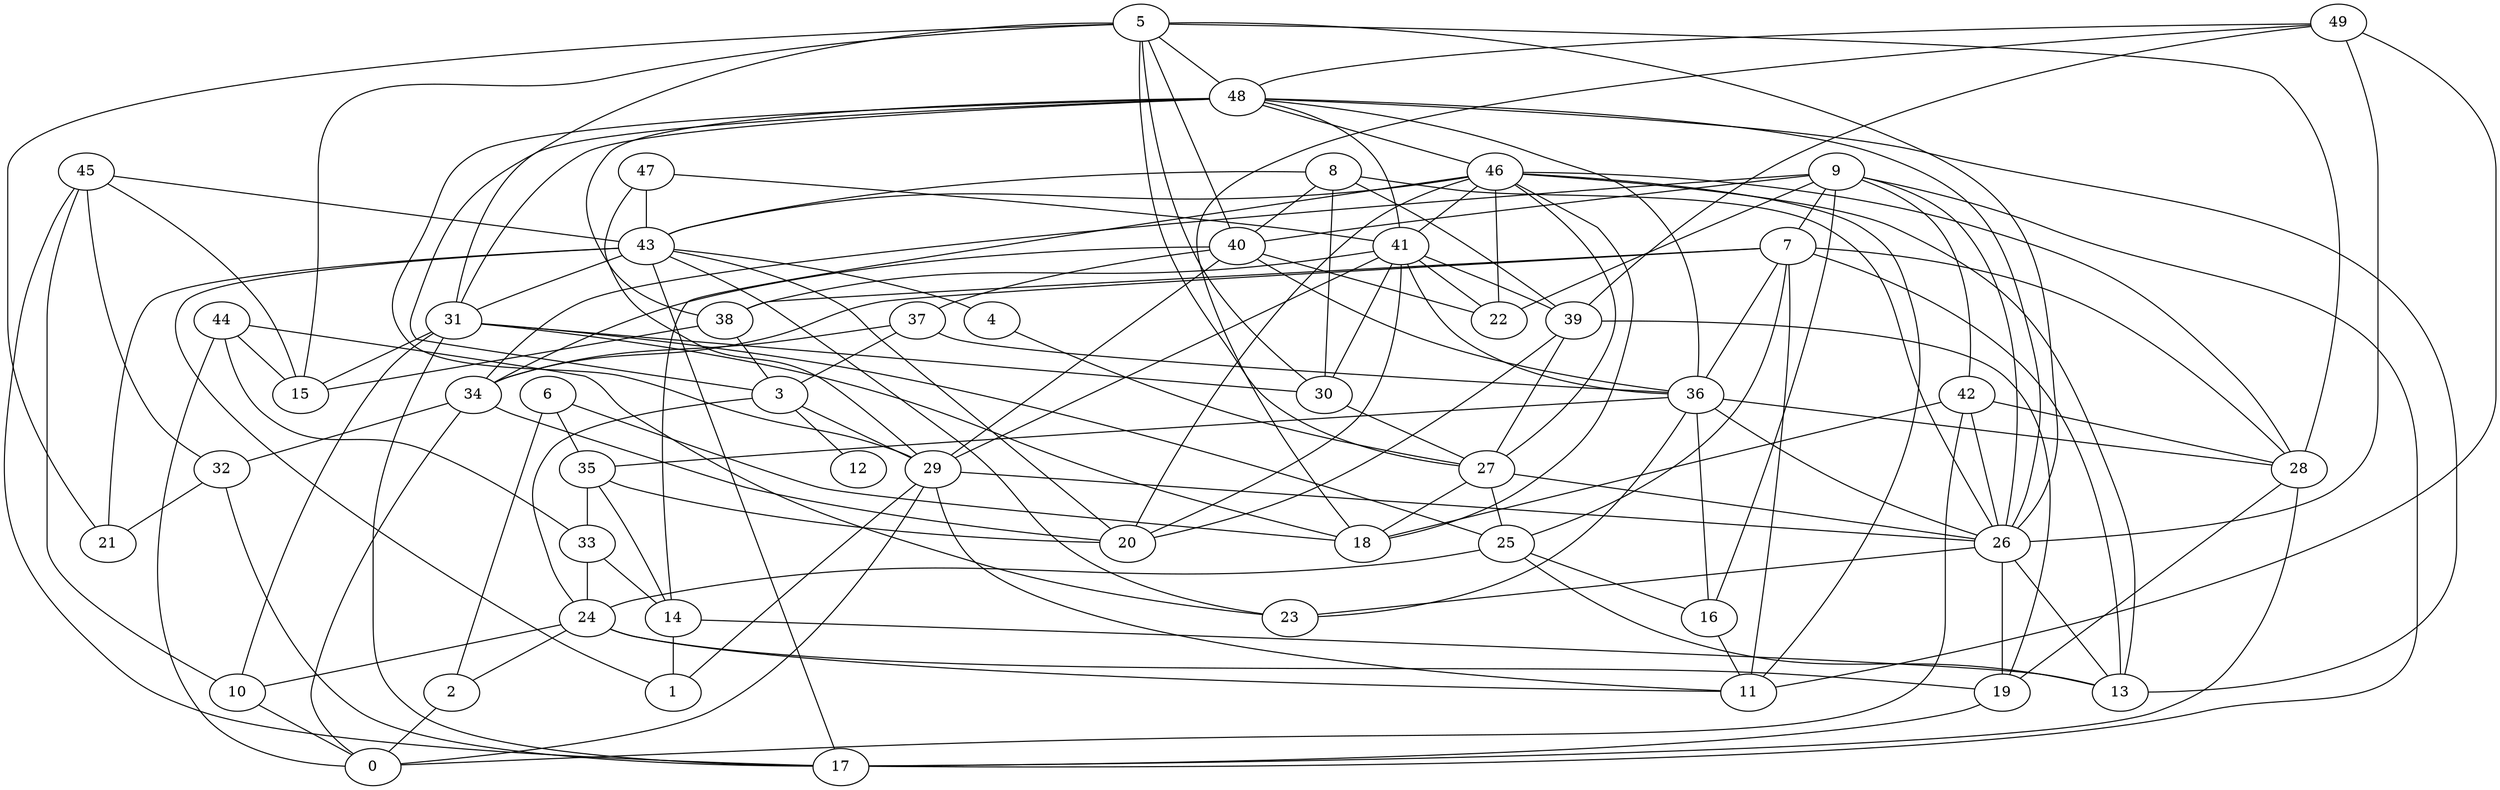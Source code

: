 digraph GG_graph {

subgraph G_graph {
edge [color = black]
"4" -> "27" [dir = none]
"33" -> "24" [dir = none]
"16" -> "11" [dir = none]
"47" -> "43" [dir = none]
"37" -> "3" [dir = none]
"2" -> "0" [dir = none]
"8" -> "30" [dir = none]
"10" -> "0" [dir = none]
"7" -> "25" [dir = none]
"7" -> "36" [dir = none]
"44" -> "0" [dir = none]
"48" -> "31" [dir = none]
"48" -> "13" [dir = none]
"48" -> "26" [dir = none]
"48" -> "29" [dir = none]
"48" -> "38" [dir = none]
"48" -> "3" [dir = none]
"48" -> "36" [dir = none]
"29" -> "0" [dir = none]
"29" -> "11" [dir = none]
"27" -> "26" [dir = none]
"35" -> "20" [dir = none]
"5" -> "21" [dir = none]
"5" -> "15" [dir = none]
"5" -> "48" [dir = none]
"36" -> "23" [dir = none]
"36" -> "35" [dir = none]
"36" -> "28" [dir = none]
"43" -> "1" [dir = none]
"43" -> "23" [dir = none]
"46" -> "14" [dir = none]
"46" -> "22" [dir = none]
"46" -> "28" [dir = none]
"32" -> "21" [dir = none]
"28" -> "19" [dir = none]
"41" -> "30" [dir = none]
"41" -> "38" [dir = none]
"49" -> "39" [dir = none]
"49" -> "18" [dir = none]
"49" -> "26" [dir = none]
"42" -> "26" [dir = none]
"9" -> "17" [dir = none]
"9" -> "40" [dir = none]
"9" -> "34" [dir = none]
"6" -> "18" [dir = none]
"45" -> "32" [dir = none]
"3" -> "12" [dir = none]
"34" -> "32" [dir = none]
"24" -> "11" [dir = none]
"44" -> "15" [dir = none]
"3" -> "24" [dir = none]
"29" -> "1" [dir = none]
"9" -> "26" [dir = none]
"7" -> "11" [dir = none]
"38" -> "15" [dir = none]
"9" -> "22" [dir = none]
"43" -> "4" [dir = none]
"7" -> "38" [dir = none]
"26" -> "23" [dir = none]
"5" -> "40" [dir = none]
"45" -> "15" [dir = none]
"25" -> "16" [dir = none]
"45" -> "17" [dir = none]
"9" -> "42" [dir = none]
"42" -> "28" [dir = none]
"39" -> "27" [dir = none]
"41" -> "36" [dir = none]
"25" -> "13" [dir = none]
"38" -> "3" [dir = none]
"42" -> "18" [dir = none]
"8" -> "26" [dir = none]
"27" -> "25" [dir = none]
"41" -> "22" [dir = none]
"46" -> "11" [dir = none]
"41" -> "20" [dir = none]
"7" -> "28" [dir = none]
"24" -> "10" [dir = none]
"46" -> "20" [dir = none]
"35" -> "33" [dir = none]
"37" -> "36" [dir = none]
"39" -> "20" [dir = none]
"19" -> "17" [dir = none]
"8" -> "43" [dir = none]
"40" -> "36" [dir = none]
"31" -> "30" [dir = none]
"34" -> "20" [dir = none]
"46" -> "27" [dir = none]
"40" -> "37" [dir = none]
"47" -> "41" [dir = none]
"32" -> "17" [dir = none]
"33" -> "14" [dir = none]
"44" -> "23" [dir = none]
"31" -> "15" [dir = none]
"46" -> "18" [dir = none]
"42" -> "0" [dir = none]
"40" -> "22" [dir = none]
"46" -> "43" [dir = none]
"7" -> "13" [dir = none]
"49" -> "48" [dir = none]
"5" -> "28" [dir = none]
"5" -> "26" [dir = none]
"25" -> "24" [dir = none]
"40" -> "29" [dir = none]
"26" -> "19" [dir = none]
"24" -> "19" [dir = none]
"34" -> "0" [dir = none]
"31" -> "18" [dir = none]
"47" -> "29" [dir = none]
"36" -> "26" [dir = none]
"5" -> "30" [dir = none]
"7" -> "34" [dir = none]
"43" -> "20" [dir = none]
"14" -> "13" [dir = none]
"46" -> "13" [dir = none]
"5" -> "27" [dir = none]
"28" -> "17" [dir = none]
"43" -> "21" [dir = none]
"9" -> "16" [dir = none]
"31" -> "17" [dir = none]
"35" -> "14" [dir = none]
"6" -> "2" [dir = none]
"30" -> "27" [dir = none]
"5" -> "31" [dir = none]
"44" -> "33" [dir = none]
"6" -> "35" [dir = none]
"9" -> "7" [dir = none]
"24" -> "2" [dir = none]
"40" -> "34" [dir = none]
"48" -> "41" [dir = none]
"14" -> "1" [dir = none]
"45" -> "43" [dir = none]
"43" -> "31" [dir = none]
"45" -> "10" [dir = none]
"31" -> "25" [dir = none]
"41" -> "29" [dir = none]
"49" -> "11" [dir = none]
"8" -> "40" [dir = none]
"39" -> "19" [dir = none]
"41" -> "39" [dir = none]
"8" -> "39" [dir = none]
"37" -> "34" [dir = none]
"3" -> "29" [dir = none]
"43" -> "17" [dir = none]
"26" -> "13" [dir = none]
"29" -> "26" [dir = none]
"48" -> "46" [dir = none]
"46" -> "41" [dir = none]
"31" -> "10" [dir = none]
"27" -> "18" [dir = none]
"36" -> "16" [dir = none]
}

}
